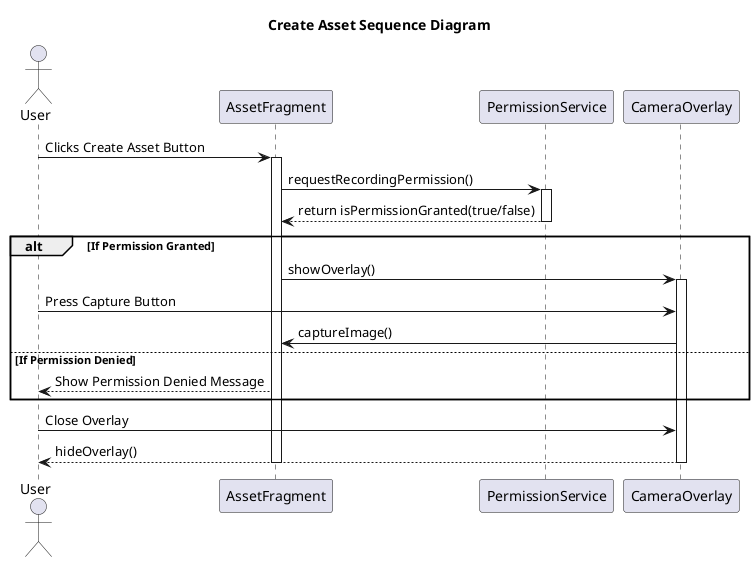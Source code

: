 @startuml CreateAssetSequenceDiagram

title Create Asset Sequence Diagram

actor User
participant AssetFragment
participant PermissionService
participant CameraOverlay

User -> AssetFragment : Clicks Create Asset Button
activate AssetFragment
AssetFragment -> PermissionService : requestRecordingPermission()
activate PermissionService
PermissionService --> AssetFragment : return isPermissionGranted(true/false)
deactivate PermissionService

alt If Permission Granted
    AssetFragment -> CameraOverlay : showOverlay()
    activate CameraOverlay
    User -> CameraOverlay : Press Capture Button
    CameraOverlay -> AssetFragment : captureImage()
    
else If Permission Denied
    AssetFragment --> User : Show Permission Denied Message
end

User -> CameraOverlay : Close Overlay
CameraOverlay --> User : hideOverlay()
deactivate CameraOverlay
deactivate AssetFragment

@enduml
